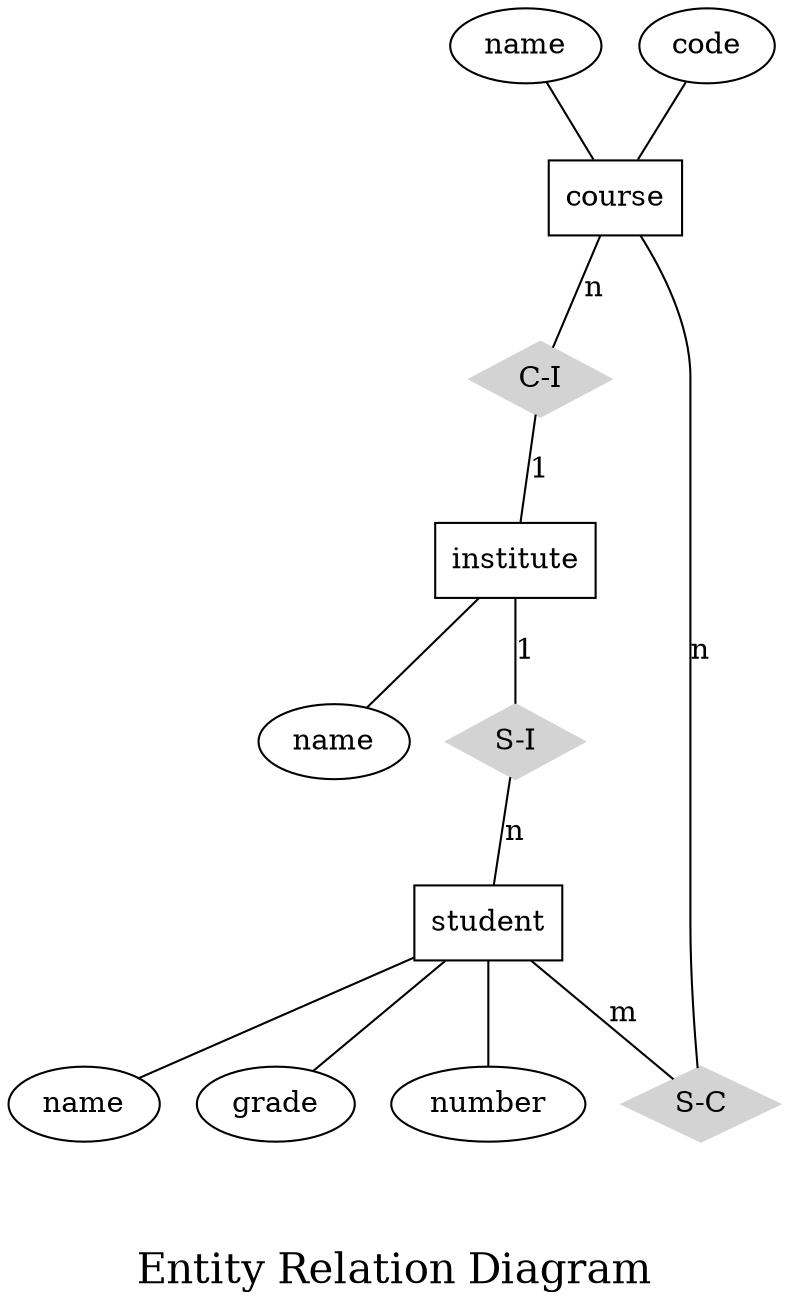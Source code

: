 graph ER {
	node [shape=box]; course; institute; student;
	node [shape=ellipse]; {node [label="name"] name0; name1; name2;}
		code; grade; number;
	node [shape=diamond,style=filled,color=lightgrey]; "C-I"; "S-C"; "S-I";

	name0 -- course;
	code -- course;
	course -- "C-I" [label="n",len=1.00];
	"C-I" -- institute [label="1",len=1.00];
	institute -- name1;
	institute -- "S-I" [label="1",len=1.00];
	"S-I" -- student [label="n",len=1.00];
	student -- grade;
	student -- name2;
	student -- number;
	student -- "S-C" [label="m",len=1.00];
	"S-C" -- course [label="n",len=1.00];

	label = "\n\nEntity Relation Diagram";
	fontsize=20;
}


